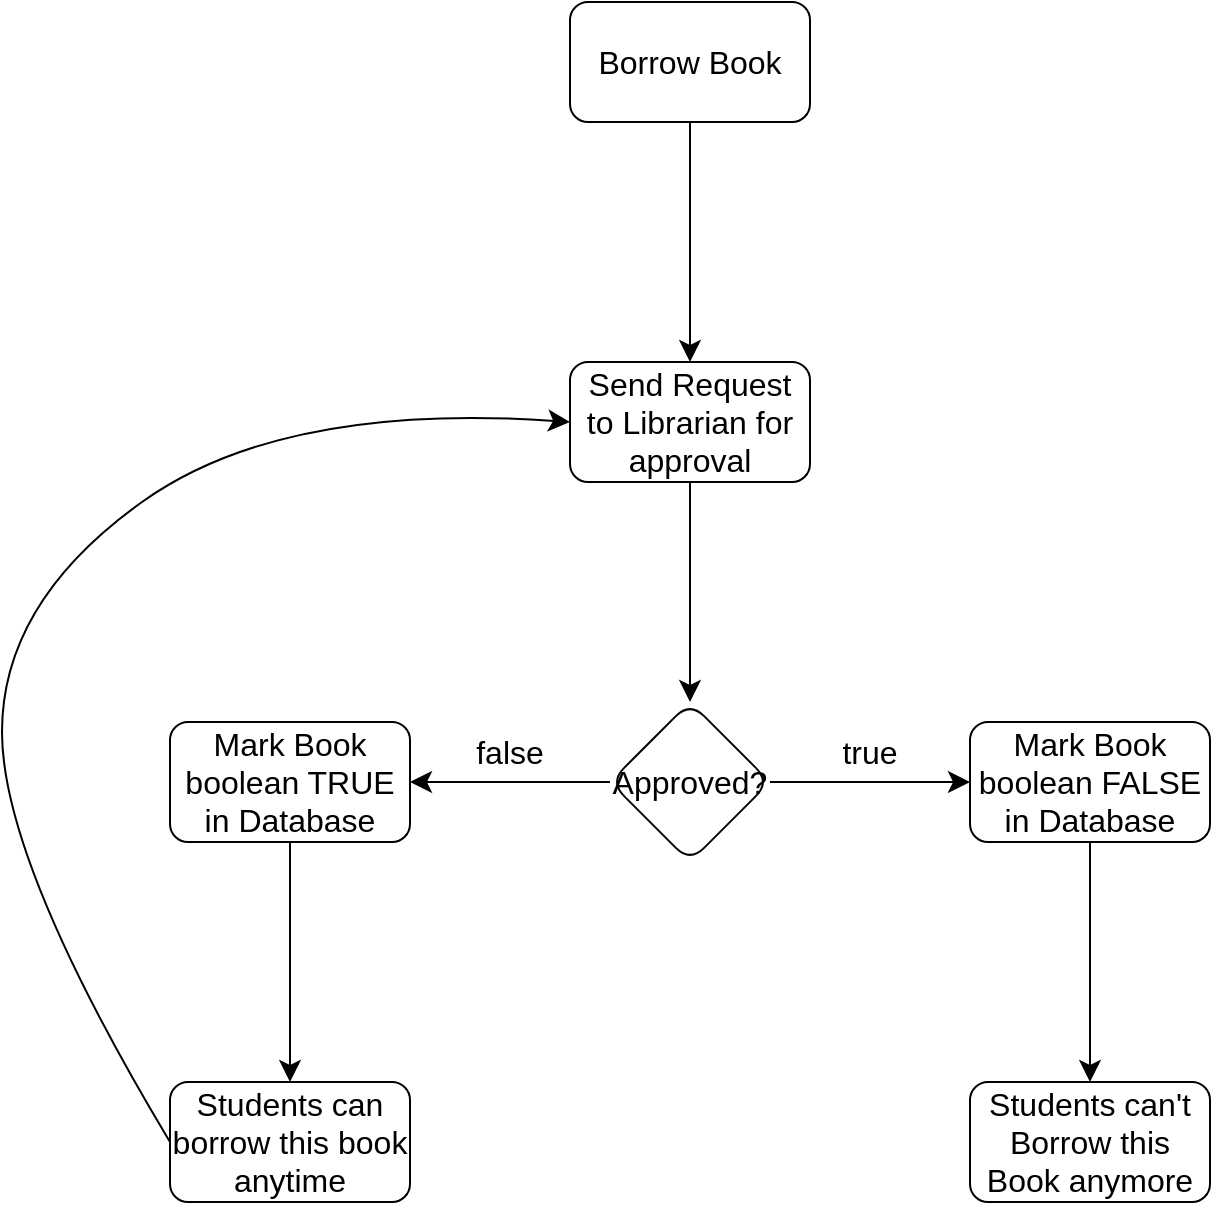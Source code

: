 <mxfile version="21.3.4" type="device">
  <diagram id="C5RBs43oDa-KdzZeNtuy" name="Page-1">
    <mxGraphModel dx="2330" dy="1048" grid="1" gridSize="10" guides="1" tooltips="1" connect="1" arrows="1" fold="1" page="1" pageScale="1" pageWidth="827" pageHeight="1169" math="0" shadow="0">
      <root>
        <mxCell id="WIyWlLk6GJQsqaUBKTNV-0" />
        <mxCell id="WIyWlLk6GJQsqaUBKTNV-1" parent="WIyWlLk6GJQsqaUBKTNV-0" />
        <mxCell id="WsLRXznDXkNSL2wcpVCU-4" value="" style="edgeStyle=none;curved=1;rounded=0;orthogonalLoop=1;jettySize=auto;html=1;fontSize=12;startSize=8;endSize=8;" edge="1" parent="WIyWlLk6GJQsqaUBKTNV-1" source="WsLRXznDXkNSL2wcpVCU-0" target="WsLRXznDXkNSL2wcpVCU-3">
          <mxGeometry relative="1" as="geometry" />
        </mxCell>
        <mxCell id="WsLRXznDXkNSL2wcpVCU-0" value="Borrow Book" style="rounded=1;whiteSpace=wrap;html=1;fontSize=16;" vertex="1" parent="WIyWlLk6GJQsqaUBKTNV-1">
          <mxGeometry x="294" y="100" width="120" height="60" as="geometry" />
        </mxCell>
        <mxCell id="WsLRXznDXkNSL2wcpVCU-7" value="" style="edgeStyle=none;curved=1;rounded=0;orthogonalLoop=1;jettySize=auto;html=1;fontSize=12;startSize=8;endSize=8;" edge="1" parent="WIyWlLk6GJQsqaUBKTNV-1" source="WsLRXznDXkNSL2wcpVCU-3" target="WsLRXznDXkNSL2wcpVCU-6">
          <mxGeometry relative="1" as="geometry" />
        </mxCell>
        <mxCell id="WsLRXznDXkNSL2wcpVCU-3" value="Send Request to Librarian for approval" style="whiteSpace=wrap;html=1;fontSize=16;rounded=1;" vertex="1" parent="WIyWlLk6GJQsqaUBKTNV-1">
          <mxGeometry x="294" y="280" width="120" height="60" as="geometry" />
        </mxCell>
        <mxCell id="WsLRXznDXkNSL2wcpVCU-9" value="" style="edgeStyle=none;curved=1;rounded=0;orthogonalLoop=1;jettySize=auto;html=1;fontSize=12;startSize=8;endSize=8;" edge="1" parent="WIyWlLk6GJQsqaUBKTNV-1" source="WsLRXznDXkNSL2wcpVCU-6" target="WsLRXznDXkNSL2wcpVCU-8">
          <mxGeometry relative="1" as="geometry" />
        </mxCell>
        <mxCell id="WsLRXznDXkNSL2wcpVCU-11" value="" style="edgeStyle=none;curved=1;rounded=0;orthogonalLoop=1;jettySize=auto;html=1;fontSize=12;startSize=8;endSize=8;" edge="1" parent="WIyWlLk6GJQsqaUBKTNV-1" source="WsLRXznDXkNSL2wcpVCU-6" target="WsLRXznDXkNSL2wcpVCU-10">
          <mxGeometry relative="1" as="geometry" />
        </mxCell>
        <mxCell id="WsLRXznDXkNSL2wcpVCU-6" value="Approved?" style="rhombus;whiteSpace=wrap;html=1;fontSize=16;rounded=1;" vertex="1" parent="WIyWlLk6GJQsqaUBKTNV-1">
          <mxGeometry x="314" y="450" width="80" height="80" as="geometry" />
        </mxCell>
        <mxCell id="WsLRXznDXkNSL2wcpVCU-16" value="" style="edgeStyle=none;curved=1;rounded=0;orthogonalLoop=1;jettySize=auto;html=1;fontSize=12;startSize=8;endSize=8;" edge="1" parent="WIyWlLk6GJQsqaUBKTNV-1" source="WsLRXznDXkNSL2wcpVCU-8" target="WsLRXznDXkNSL2wcpVCU-15">
          <mxGeometry relative="1" as="geometry" />
        </mxCell>
        <mxCell id="WsLRXznDXkNSL2wcpVCU-8" value="Mark Book boolean FALSE in Database" style="whiteSpace=wrap;html=1;fontSize=16;rounded=1;" vertex="1" parent="WIyWlLk6GJQsqaUBKTNV-1">
          <mxGeometry x="494" y="460" width="120" height="60" as="geometry" />
        </mxCell>
        <mxCell id="WsLRXznDXkNSL2wcpVCU-18" style="edgeStyle=none;curved=1;rounded=0;orthogonalLoop=1;jettySize=auto;html=1;entryX=0.5;entryY=0;entryDx=0;entryDy=0;fontSize=12;startSize=8;endSize=8;" edge="1" parent="WIyWlLk6GJQsqaUBKTNV-1" source="WsLRXznDXkNSL2wcpVCU-10" target="WsLRXznDXkNSL2wcpVCU-17">
          <mxGeometry relative="1" as="geometry" />
        </mxCell>
        <mxCell id="WsLRXznDXkNSL2wcpVCU-10" value="Mark Book boolean TRUE in Database" style="whiteSpace=wrap;html=1;fontSize=16;rounded=1;" vertex="1" parent="WIyWlLk6GJQsqaUBKTNV-1">
          <mxGeometry x="94" y="460" width="120" height="60" as="geometry" />
        </mxCell>
        <mxCell id="WsLRXznDXkNSL2wcpVCU-12" value="false" style="text;html=1;strokeColor=none;fillColor=none;align=center;verticalAlign=middle;whiteSpace=wrap;rounded=0;fontSize=16;" vertex="1" parent="WIyWlLk6GJQsqaUBKTNV-1">
          <mxGeometry x="234" y="460" width="60" height="30" as="geometry" />
        </mxCell>
        <mxCell id="WsLRXznDXkNSL2wcpVCU-13" value="true" style="text;html=1;strokeColor=none;fillColor=none;align=center;verticalAlign=middle;whiteSpace=wrap;rounded=0;fontSize=16;" vertex="1" parent="WIyWlLk6GJQsqaUBKTNV-1">
          <mxGeometry x="414" y="460" width="60" height="30" as="geometry" />
        </mxCell>
        <mxCell id="WsLRXznDXkNSL2wcpVCU-15" value="Students can&#39;t Borrow this Book anymore" style="whiteSpace=wrap;html=1;fontSize=16;rounded=1;" vertex="1" parent="WIyWlLk6GJQsqaUBKTNV-1">
          <mxGeometry x="494" y="640" width="120" height="60" as="geometry" />
        </mxCell>
        <mxCell id="WsLRXznDXkNSL2wcpVCU-20" style="edgeStyle=none;curved=1;rounded=0;orthogonalLoop=1;jettySize=auto;html=1;entryX=0;entryY=0.5;entryDx=0;entryDy=0;fontSize=12;startSize=8;endSize=8;exitX=0;exitY=0.5;exitDx=0;exitDy=0;" edge="1" parent="WIyWlLk6GJQsqaUBKTNV-1" source="WsLRXznDXkNSL2wcpVCU-17" target="WsLRXznDXkNSL2wcpVCU-3">
          <mxGeometry relative="1" as="geometry">
            <Array as="points">
              <mxPoint x="10" y="530" />
              <mxPoint x="10" y="400" />
              <mxPoint x="150" y="300" />
            </Array>
          </mxGeometry>
        </mxCell>
        <mxCell id="WsLRXznDXkNSL2wcpVCU-17" value="Students can borrow this book anytime" style="whiteSpace=wrap;html=1;fontSize=16;rounded=1;" vertex="1" parent="WIyWlLk6GJQsqaUBKTNV-1">
          <mxGeometry x="94" y="640" width="120" height="60" as="geometry" />
        </mxCell>
      </root>
    </mxGraphModel>
  </diagram>
</mxfile>
